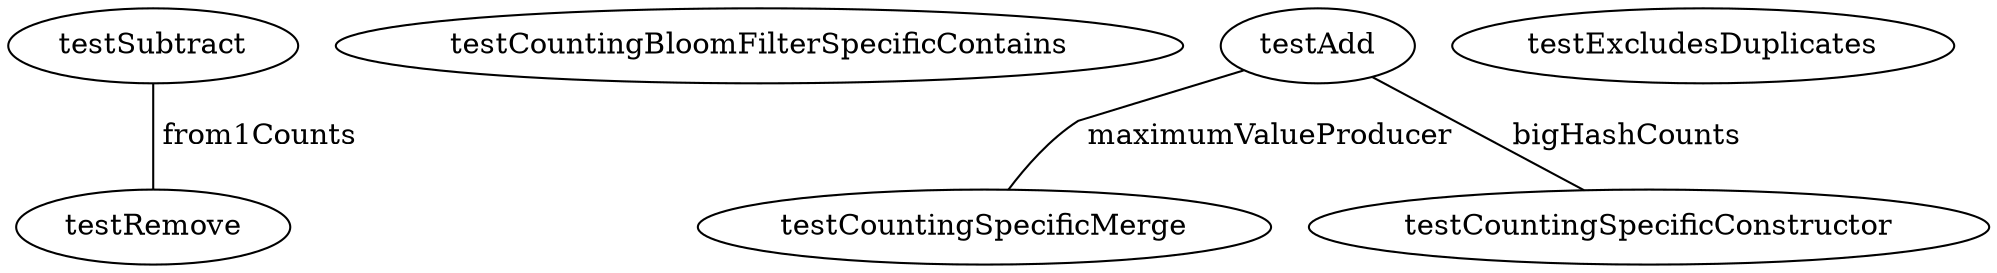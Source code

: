 digraph G {
testSubtract;
testRemove;
testCountingBloomFilterSpecificContains;
testAdd;
testCountingSpecificMerge;
testCountingSpecificConstructor;
testExcludesDuplicates;
testSubtract -> testRemove [label=" from1Counts", dir=none];
testAdd -> testCountingSpecificMerge [label=" maximumValueProducer", dir=none];
testAdd -> testCountingSpecificConstructor [label=" bigHashCounts", dir=none];
}